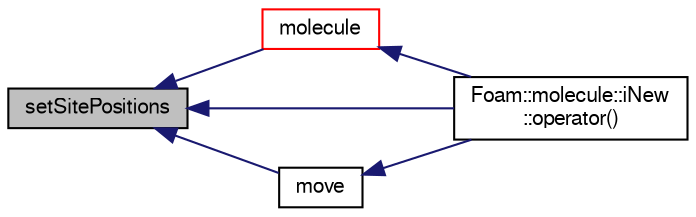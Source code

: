 digraph "setSitePositions"
{
  bgcolor="transparent";
  edge [fontname="FreeSans",fontsize="10",labelfontname="FreeSans",labelfontsize="10"];
  node [fontname="FreeSans",fontsize="10",shape=record];
  rankdir="LR";
  Node233 [label="setSitePositions",height=0.2,width=0.4,color="black", fillcolor="grey75", style="filled", fontcolor="black"];
  Node233 -> Node234 [dir="back",color="midnightblue",fontsize="10",style="solid",fontname="FreeSans"];
  Node234 [label="molecule",height=0.2,width=0.4,color="red",URL="$a24390.html#a50d4b38172f9b24ae51ec06385ba25f4",tooltip="Construct from components. "];
  Node234 -> Node237 [dir="back",color="midnightblue",fontsize="10",style="solid",fontname="FreeSans"];
  Node237 [label="Foam::molecule::iNew\l::operator()",height=0.2,width=0.4,color="black",URL="$a24402.html#a5e5219caac32f0ebcf427805a7112605"];
  Node233 -> Node238 [dir="back",color="midnightblue",fontsize="10",style="solid",fontname="FreeSans"];
  Node238 [label="move",height=0.2,width=0.4,color="black",URL="$a24390.html#ab2af4f225a9c3e9d8789961151f121ac"];
  Node238 -> Node237 [dir="back",color="midnightblue",fontsize="10",style="solid",fontname="FreeSans"];
  Node233 -> Node237 [dir="back",color="midnightblue",fontsize="10",style="solid",fontname="FreeSans"];
}
